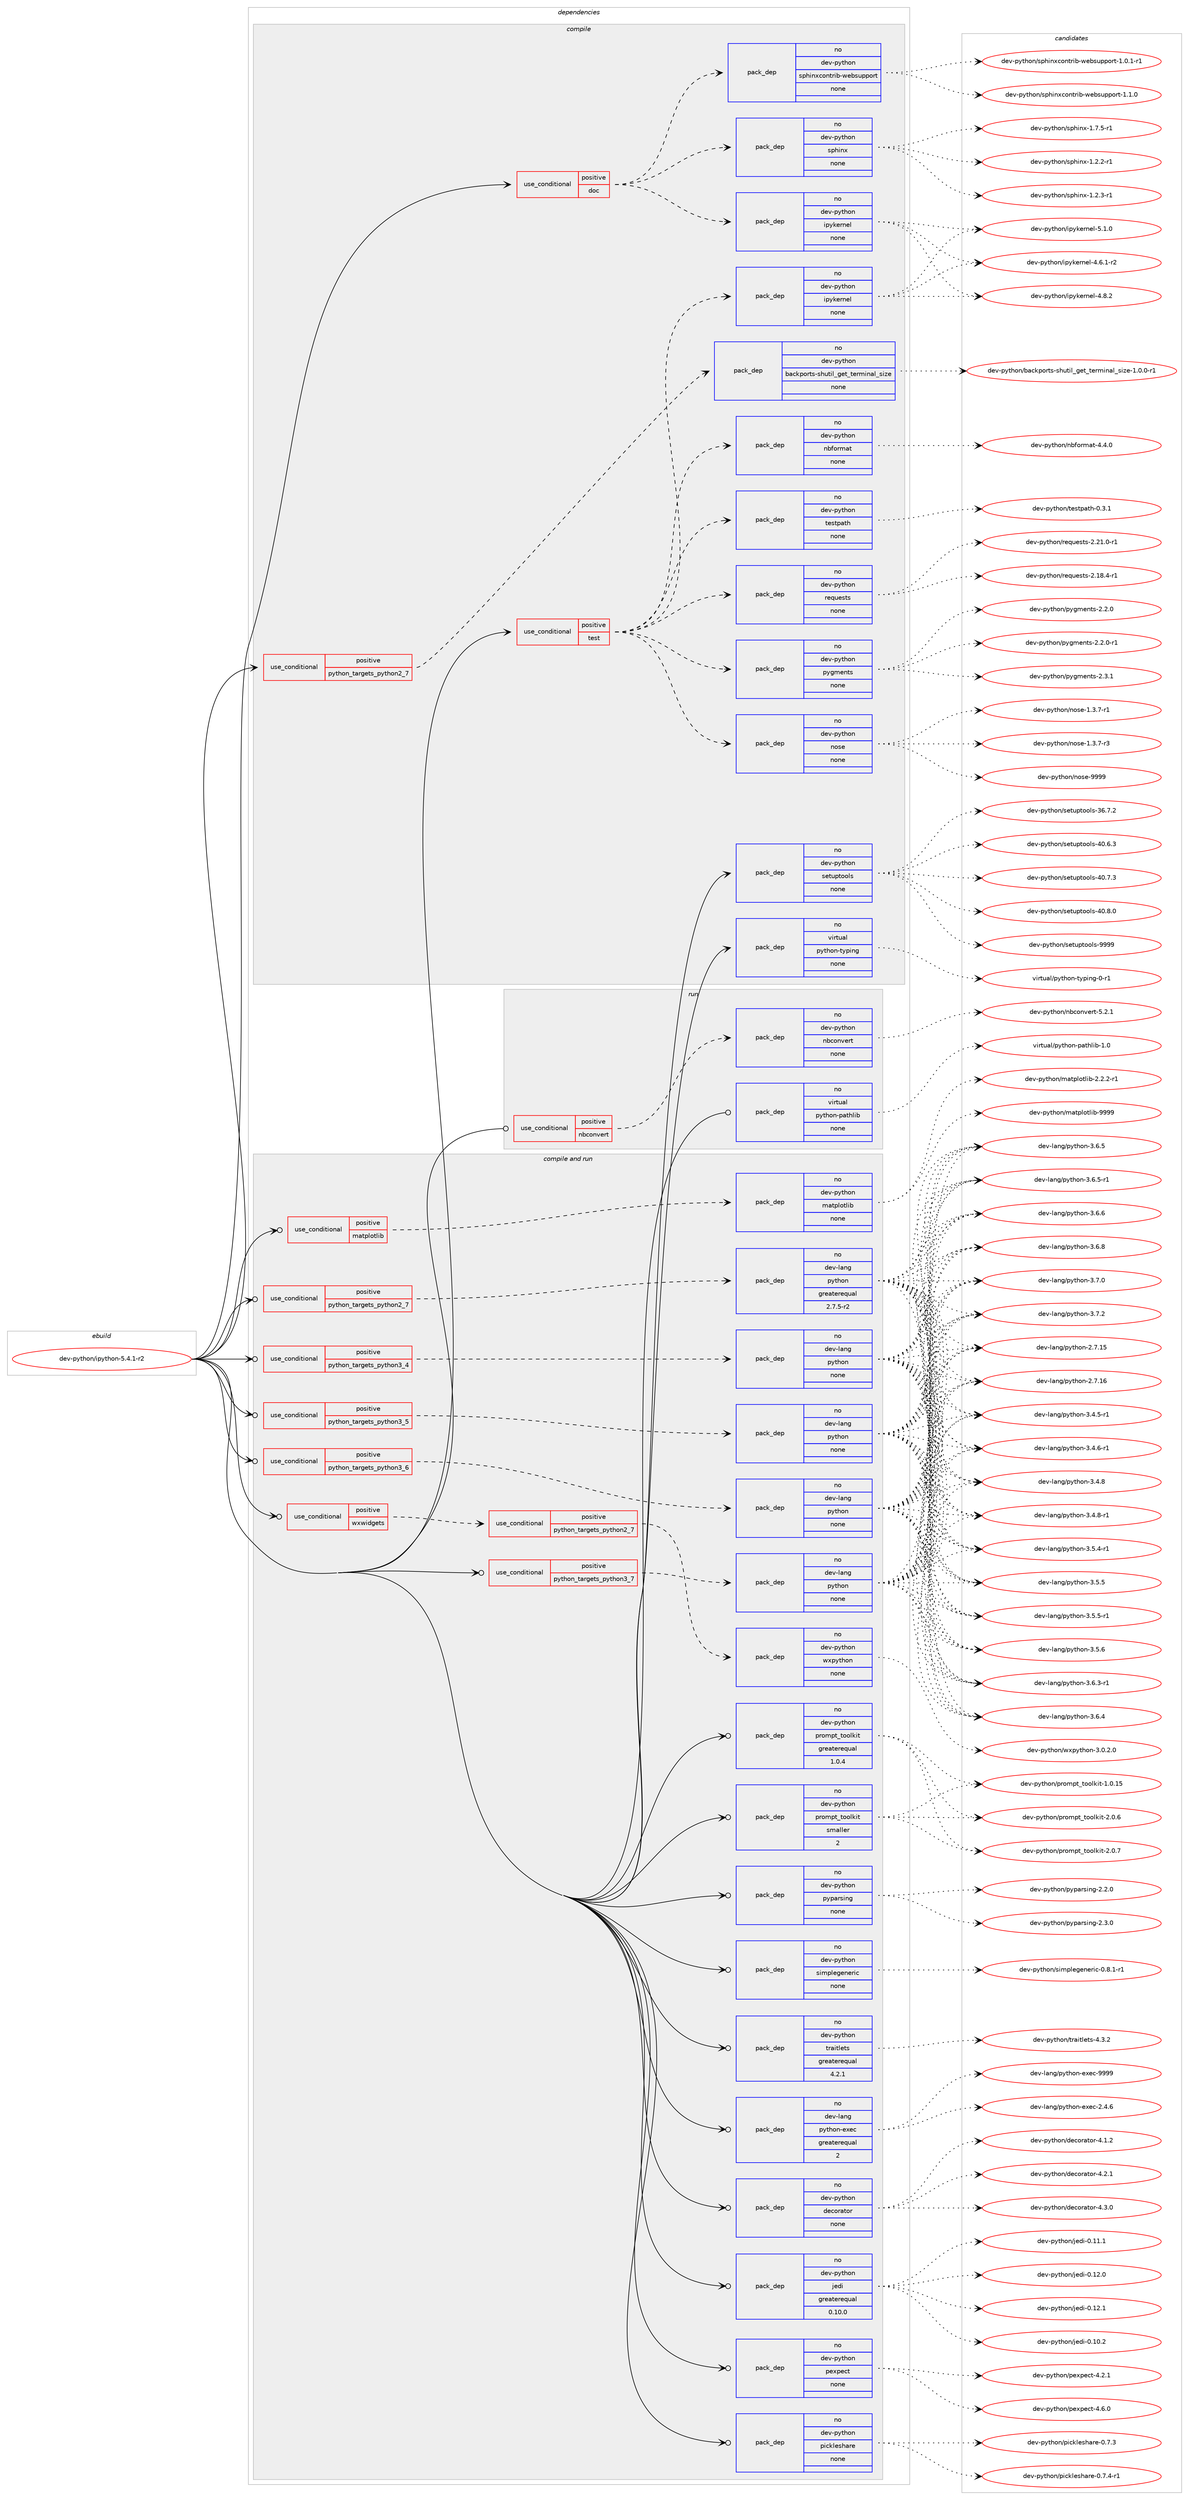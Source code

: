 digraph prolog {

# *************
# Graph options
# *************

newrank=true;
concentrate=true;
compound=true;
graph [rankdir=LR,fontname=Helvetica,fontsize=10,ranksep=1.5];#, ranksep=2.5, nodesep=0.2];
edge  [arrowhead=vee];
node  [fontname=Helvetica,fontsize=10];

# **********
# The ebuild
# **********

subgraph cluster_leftcol {
color=gray;
rank=same;
label=<<i>ebuild</i>>;
id [label="dev-python/ipython-5.4.1-r2", color=red, width=4, href="../dev-python/ipython-5.4.1-r2.svg"];
}

# ****************
# The dependencies
# ****************

subgraph cluster_midcol {
color=gray;
label=<<i>dependencies</i>>;
subgraph cluster_compile {
fillcolor="#eeeeee";
style=filled;
label=<<i>compile</i>>;
subgraph cond375928 {
dependency1414217 [label=<<TABLE BORDER="0" CELLBORDER="1" CELLSPACING="0" CELLPADDING="4"><TR><TD ROWSPAN="3" CELLPADDING="10">use_conditional</TD></TR><TR><TD>positive</TD></TR><TR><TD>doc</TD></TR></TABLE>>, shape=none, color=red];
subgraph pack1015020 {
dependency1414218 [label=<<TABLE BORDER="0" CELLBORDER="1" CELLSPACING="0" CELLPADDING="4" WIDTH="220"><TR><TD ROWSPAN="6" CELLPADDING="30">pack_dep</TD></TR><TR><TD WIDTH="110">no</TD></TR><TR><TD>dev-python</TD></TR><TR><TD>ipykernel</TD></TR><TR><TD>none</TD></TR><TR><TD></TD></TR></TABLE>>, shape=none, color=blue];
}
dependency1414217:e -> dependency1414218:w [weight=20,style="dashed",arrowhead="vee"];
subgraph pack1015021 {
dependency1414219 [label=<<TABLE BORDER="0" CELLBORDER="1" CELLSPACING="0" CELLPADDING="4" WIDTH="220"><TR><TD ROWSPAN="6" CELLPADDING="30">pack_dep</TD></TR><TR><TD WIDTH="110">no</TD></TR><TR><TD>dev-python</TD></TR><TR><TD>sphinx</TD></TR><TR><TD>none</TD></TR><TR><TD></TD></TR></TABLE>>, shape=none, color=blue];
}
dependency1414217:e -> dependency1414219:w [weight=20,style="dashed",arrowhead="vee"];
subgraph pack1015022 {
dependency1414220 [label=<<TABLE BORDER="0" CELLBORDER="1" CELLSPACING="0" CELLPADDING="4" WIDTH="220"><TR><TD ROWSPAN="6" CELLPADDING="30">pack_dep</TD></TR><TR><TD WIDTH="110">no</TD></TR><TR><TD>dev-python</TD></TR><TR><TD>sphinxcontrib-websupport</TD></TR><TR><TD>none</TD></TR><TR><TD></TD></TR></TABLE>>, shape=none, color=blue];
}
dependency1414217:e -> dependency1414220:w [weight=20,style="dashed",arrowhead="vee"];
}
id:e -> dependency1414217:w [weight=20,style="solid",arrowhead="vee"];
subgraph cond375929 {
dependency1414221 [label=<<TABLE BORDER="0" CELLBORDER="1" CELLSPACING="0" CELLPADDING="4"><TR><TD ROWSPAN="3" CELLPADDING="10">use_conditional</TD></TR><TR><TD>positive</TD></TR><TR><TD>python_targets_python2_7</TD></TR></TABLE>>, shape=none, color=red];
subgraph pack1015023 {
dependency1414222 [label=<<TABLE BORDER="0" CELLBORDER="1" CELLSPACING="0" CELLPADDING="4" WIDTH="220"><TR><TD ROWSPAN="6" CELLPADDING="30">pack_dep</TD></TR><TR><TD WIDTH="110">no</TD></TR><TR><TD>dev-python</TD></TR><TR><TD>backports-shutil_get_terminal_size</TD></TR><TR><TD>none</TD></TR><TR><TD></TD></TR></TABLE>>, shape=none, color=blue];
}
dependency1414221:e -> dependency1414222:w [weight=20,style="dashed",arrowhead="vee"];
}
id:e -> dependency1414221:w [weight=20,style="solid",arrowhead="vee"];
subgraph cond375930 {
dependency1414223 [label=<<TABLE BORDER="0" CELLBORDER="1" CELLSPACING="0" CELLPADDING="4"><TR><TD ROWSPAN="3" CELLPADDING="10">use_conditional</TD></TR><TR><TD>positive</TD></TR><TR><TD>test</TD></TR></TABLE>>, shape=none, color=red];
subgraph pack1015024 {
dependency1414224 [label=<<TABLE BORDER="0" CELLBORDER="1" CELLSPACING="0" CELLPADDING="4" WIDTH="220"><TR><TD ROWSPAN="6" CELLPADDING="30">pack_dep</TD></TR><TR><TD WIDTH="110">no</TD></TR><TR><TD>dev-python</TD></TR><TR><TD>ipykernel</TD></TR><TR><TD>none</TD></TR><TR><TD></TD></TR></TABLE>>, shape=none, color=blue];
}
dependency1414223:e -> dependency1414224:w [weight=20,style="dashed",arrowhead="vee"];
subgraph pack1015025 {
dependency1414225 [label=<<TABLE BORDER="0" CELLBORDER="1" CELLSPACING="0" CELLPADDING="4" WIDTH="220"><TR><TD ROWSPAN="6" CELLPADDING="30">pack_dep</TD></TR><TR><TD WIDTH="110">no</TD></TR><TR><TD>dev-python</TD></TR><TR><TD>nbformat</TD></TR><TR><TD>none</TD></TR><TR><TD></TD></TR></TABLE>>, shape=none, color=blue];
}
dependency1414223:e -> dependency1414225:w [weight=20,style="dashed",arrowhead="vee"];
subgraph pack1015026 {
dependency1414226 [label=<<TABLE BORDER="0" CELLBORDER="1" CELLSPACING="0" CELLPADDING="4" WIDTH="220"><TR><TD ROWSPAN="6" CELLPADDING="30">pack_dep</TD></TR><TR><TD WIDTH="110">no</TD></TR><TR><TD>dev-python</TD></TR><TR><TD>nose</TD></TR><TR><TD>none</TD></TR><TR><TD></TD></TR></TABLE>>, shape=none, color=blue];
}
dependency1414223:e -> dependency1414226:w [weight=20,style="dashed",arrowhead="vee"];
subgraph pack1015027 {
dependency1414227 [label=<<TABLE BORDER="0" CELLBORDER="1" CELLSPACING="0" CELLPADDING="4" WIDTH="220"><TR><TD ROWSPAN="6" CELLPADDING="30">pack_dep</TD></TR><TR><TD WIDTH="110">no</TD></TR><TR><TD>dev-python</TD></TR><TR><TD>pygments</TD></TR><TR><TD>none</TD></TR><TR><TD></TD></TR></TABLE>>, shape=none, color=blue];
}
dependency1414223:e -> dependency1414227:w [weight=20,style="dashed",arrowhead="vee"];
subgraph pack1015028 {
dependency1414228 [label=<<TABLE BORDER="0" CELLBORDER="1" CELLSPACING="0" CELLPADDING="4" WIDTH="220"><TR><TD ROWSPAN="6" CELLPADDING="30">pack_dep</TD></TR><TR><TD WIDTH="110">no</TD></TR><TR><TD>dev-python</TD></TR><TR><TD>requests</TD></TR><TR><TD>none</TD></TR><TR><TD></TD></TR></TABLE>>, shape=none, color=blue];
}
dependency1414223:e -> dependency1414228:w [weight=20,style="dashed",arrowhead="vee"];
subgraph pack1015029 {
dependency1414229 [label=<<TABLE BORDER="0" CELLBORDER="1" CELLSPACING="0" CELLPADDING="4" WIDTH="220"><TR><TD ROWSPAN="6" CELLPADDING="30">pack_dep</TD></TR><TR><TD WIDTH="110">no</TD></TR><TR><TD>dev-python</TD></TR><TR><TD>testpath</TD></TR><TR><TD>none</TD></TR><TR><TD></TD></TR></TABLE>>, shape=none, color=blue];
}
dependency1414223:e -> dependency1414229:w [weight=20,style="dashed",arrowhead="vee"];
}
id:e -> dependency1414223:w [weight=20,style="solid",arrowhead="vee"];
subgraph pack1015030 {
dependency1414230 [label=<<TABLE BORDER="0" CELLBORDER="1" CELLSPACING="0" CELLPADDING="4" WIDTH="220"><TR><TD ROWSPAN="6" CELLPADDING="30">pack_dep</TD></TR><TR><TD WIDTH="110">no</TD></TR><TR><TD>dev-python</TD></TR><TR><TD>setuptools</TD></TR><TR><TD>none</TD></TR><TR><TD></TD></TR></TABLE>>, shape=none, color=blue];
}
id:e -> dependency1414230:w [weight=20,style="solid",arrowhead="vee"];
subgraph pack1015031 {
dependency1414231 [label=<<TABLE BORDER="0" CELLBORDER="1" CELLSPACING="0" CELLPADDING="4" WIDTH="220"><TR><TD ROWSPAN="6" CELLPADDING="30">pack_dep</TD></TR><TR><TD WIDTH="110">no</TD></TR><TR><TD>virtual</TD></TR><TR><TD>python-typing</TD></TR><TR><TD>none</TD></TR><TR><TD></TD></TR></TABLE>>, shape=none, color=blue];
}
id:e -> dependency1414231:w [weight=20,style="solid",arrowhead="vee"];
}
subgraph cluster_compileandrun {
fillcolor="#eeeeee";
style=filled;
label=<<i>compile and run</i>>;
subgraph cond375931 {
dependency1414232 [label=<<TABLE BORDER="0" CELLBORDER="1" CELLSPACING="0" CELLPADDING="4"><TR><TD ROWSPAN="3" CELLPADDING="10">use_conditional</TD></TR><TR><TD>positive</TD></TR><TR><TD>matplotlib</TD></TR></TABLE>>, shape=none, color=red];
subgraph pack1015032 {
dependency1414233 [label=<<TABLE BORDER="0" CELLBORDER="1" CELLSPACING="0" CELLPADDING="4" WIDTH="220"><TR><TD ROWSPAN="6" CELLPADDING="30">pack_dep</TD></TR><TR><TD WIDTH="110">no</TD></TR><TR><TD>dev-python</TD></TR><TR><TD>matplotlib</TD></TR><TR><TD>none</TD></TR><TR><TD></TD></TR></TABLE>>, shape=none, color=blue];
}
dependency1414232:e -> dependency1414233:w [weight=20,style="dashed",arrowhead="vee"];
}
id:e -> dependency1414232:w [weight=20,style="solid",arrowhead="odotvee"];
subgraph cond375932 {
dependency1414234 [label=<<TABLE BORDER="0" CELLBORDER="1" CELLSPACING="0" CELLPADDING="4"><TR><TD ROWSPAN="3" CELLPADDING="10">use_conditional</TD></TR><TR><TD>positive</TD></TR><TR><TD>python_targets_python2_7</TD></TR></TABLE>>, shape=none, color=red];
subgraph pack1015033 {
dependency1414235 [label=<<TABLE BORDER="0" CELLBORDER="1" CELLSPACING="0" CELLPADDING="4" WIDTH="220"><TR><TD ROWSPAN="6" CELLPADDING="30">pack_dep</TD></TR><TR><TD WIDTH="110">no</TD></TR><TR><TD>dev-lang</TD></TR><TR><TD>python</TD></TR><TR><TD>greaterequal</TD></TR><TR><TD>2.7.5-r2</TD></TR></TABLE>>, shape=none, color=blue];
}
dependency1414234:e -> dependency1414235:w [weight=20,style="dashed",arrowhead="vee"];
}
id:e -> dependency1414234:w [weight=20,style="solid",arrowhead="odotvee"];
subgraph cond375933 {
dependency1414236 [label=<<TABLE BORDER="0" CELLBORDER="1" CELLSPACING="0" CELLPADDING="4"><TR><TD ROWSPAN="3" CELLPADDING="10">use_conditional</TD></TR><TR><TD>positive</TD></TR><TR><TD>python_targets_python3_4</TD></TR></TABLE>>, shape=none, color=red];
subgraph pack1015034 {
dependency1414237 [label=<<TABLE BORDER="0" CELLBORDER="1" CELLSPACING="0" CELLPADDING="4" WIDTH="220"><TR><TD ROWSPAN="6" CELLPADDING="30">pack_dep</TD></TR><TR><TD WIDTH="110">no</TD></TR><TR><TD>dev-lang</TD></TR><TR><TD>python</TD></TR><TR><TD>none</TD></TR><TR><TD></TD></TR></TABLE>>, shape=none, color=blue];
}
dependency1414236:e -> dependency1414237:w [weight=20,style="dashed",arrowhead="vee"];
}
id:e -> dependency1414236:w [weight=20,style="solid",arrowhead="odotvee"];
subgraph cond375934 {
dependency1414238 [label=<<TABLE BORDER="0" CELLBORDER="1" CELLSPACING="0" CELLPADDING="4"><TR><TD ROWSPAN="3" CELLPADDING="10">use_conditional</TD></TR><TR><TD>positive</TD></TR><TR><TD>python_targets_python3_5</TD></TR></TABLE>>, shape=none, color=red];
subgraph pack1015035 {
dependency1414239 [label=<<TABLE BORDER="0" CELLBORDER="1" CELLSPACING="0" CELLPADDING="4" WIDTH="220"><TR><TD ROWSPAN="6" CELLPADDING="30">pack_dep</TD></TR><TR><TD WIDTH="110">no</TD></TR><TR><TD>dev-lang</TD></TR><TR><TD>python</TD></TR><TR><TD>none</TD></TR><TR><TD></TD></TR></TABLE>>, shape=none, color=blue];
}
dependency1414238:e -> dependency1414239:w [weight=20,style="dashed",arrowhead="vee"];
}
id:e -> dependency1414238:w [weight=20,style="solid",arrowhead="odotvee"];
subgraph cond375935 {
dependency1414240 [label=<<TABLE BORDER="0" CELLBORDER="1" CELLSPACING="0" CELLPADDING="4"><TR><TD ROWSPAN="3" CELLPADDING="10">use_conditional</TD></TR><TR><TD>positive</TD></TR><TR><TD>python_targets_python3_6</TD></TR></TABLE>>, shape=none, color=red];
subgraph pack1015036 {
dependency1414241 [label=<<TABLE BORDER="0" CELLBORDER="1" CELLSPACING="0" CELLPADDING="4" WIDTH="220"><TR><TD ROWSPAN="6" CELLPADDING="30">pack_dep</TD></TR><TR><TD WIDTH="110">no</TD></TR><TR><TD>dev-lang</TD></TR><TR><TD>python</TD></TR><TR><TD>none</TD></TR><TR><TD></TD></TR></TABLE>>, shape=none, color=blue];
}
dependency1414240:e -> dependency1414241:w [weight=20,style="dashed",arrowhead="vee"];
}
id:e -> dependency1414240:w [weight=20,style="solid",arrowhead="odotvee"];
subgraph cond375936 {
dependency1414242 [label=<<TABLE BORDER="0" CELLBORDER="1" CELLSPACING="0" CELLPADDING="4"><TR><TD ROWSPAN="3" CELLPADDING="10">use_conditional</TD></TR><TR><TD>positive</TD></TR><TR><TD>python_targets_python3_7</TD></TR></TABLE>>, shape=none, color=red];
subgraph pack1015037 {
dependency1414243 [label=<<TABLE BORDER="0" CELLBORDER="1" CELLSPACING="0" CELLPADDING="4" WIDTH="220"><TR><TD ROWSPAN="6" CELLPADDING="30">pack_dep</TD></TR><TR><TD WIDTH="110">no</TD></TR><TR><TD>dev-lang</TD></TR><TR><TD>python</TD></TR><TR><TD>none</TD></TR><TR><TD></TD></TR></TABLE>>, shape=none, color=blue];
}
dependency1414242:e -> dependency1414243:w [weight=20,style="dashed",arrowhead="vee"];
}
id:e -> dependency1414242:w [weight=20,style="solid",arrowhead="odotvee"];
subgraph cond375937 {
dependency1414244 [label=<<TABLE BORDER="0" CELLBORDER="1" CELLSPACING="0" CELLPADDING="4"><TR><TD ROWSPAN="3" CELLPADDING="10">use_conditional</TD></TR><TR><TD>positive</TD></TR><TR><TD>wxwidgets</TD></TR></TABLE>>, shape=none, color=red];
subgraph cond375938 {
dependency1414245 [label=<<TABLE BORDER="0" CELLBORDER="1" CELLSPACING="0" CELLPADDING="4"><TR><TD ROWSPAN="3" CELLPADDING="10">use_conditional</TD></TR><TR><TD>positive</TD></TR><TR><TD>python_targets_python2_7</TD></TR></TABLE>>, shape=none, color=red];
subgraph pack1015038 {
dependency1414246 [label=<<TABLE BORDER="0" CELLBORDER="1" CELLSPACING="0" CELLPADDING="4" WIDTH="220"><TR><TD ROWSPAN="6" CELLPADDING="30">pack_dep</TD></TR><TR><TD WIDTH="110">no</TD></TR><TR><TD>dev-python</TD></TR><TR><TD>wxpython</TD></TR><TR><TD>none</TD></TR><TR><TD></TD></TR></TABLE>>, shape=none, color=blue];
}
dependency1414245:e -> dependency1414246:w [weight=20,style="dashed",arrowhead="vee"];
}
dependency1414244:e -> dependency1414245:w [weight=20,style="dashed",arrowhead="vee"];
}
id:e -> dependency1414244:w [weight=20,style="solid",arrowhead="odotvee"];
subgraph pack1015039 {
dependency1414247 [label=<<TABLE BORDER="0" CELLBORDER="1" CELLSPACING="0" CELLPADDING="4" WIDTH="220"><TR><TD ROWSPAN="6" CELLPADDING="30">pack_dep</TD></TR><TR><TD WIDTH="110">no</TD></TR><TR><TD>dev-lang</TD></TR><TR><TD>python-exec</TD></TR><TR><TD>greaterequal</TD></TR><TR><TD>2</TD></TR></TABLE>>, shape=none, color=blue];
}
id:e -> dependency1414247:w [weight=20,style="solid",arrowhead="odotvee"];
subgraph pack1015040 {
dependency1414248 [label=<<TABLE BORDER="0" CELLBORDER="1" CELLSPACING="0" CELLPADDING="4" WIDTH="220"><TR><TD ROWSPAN="6" CELLPADDING="30">pack_dep</TD></TR><TR><TD WIDTH="110">no</TD></TR><TR><TD>dev-python</TD></TR><TR><TD>decorator</TD></TR><TR><TD>none</TD></TR><TR><TD></TD></TR></TABLE>>, shape=none, color=blue];
}
id:e -> dependency1414248:w [weight=20,style="solid",arrowhead="odotvee"];
subgraph pack1015041 {
dependency1414249 [label=<<TABLE BORDER="0" CELLBORDER="1" CELLSPACING="0" CELLPADDING="4" WIDTH="220"><TR><TD ROWSPAN="6" CELLPADDING="30">pack_dep</TD></TR><TR><TD WIDTH="110">no</TD></TR><TR><TD>dev-python</TD></TR><TR><TD>jedi</TD></TR><TR><TD>greaterequal</TD></TR><TR><TD>0.10.0</TD></TR></TABLE>>, shape=none, color=blue];
}
id:e -> dependency1414249:w [weight=20,style="solid",arrowhead="odotvee"];
subgraph pack1015042 {
dependency1414250 [label=<<TABLE BORDER="0" CELLBORDER="1" CELLSPACING="0" CELLPADDING="4" WIDTH="220"><TR><TD ROWSPAN="6" CELLPADDING="30">pack_dep</TD></TR><TR><TD WIDTH="110">no</TD></TR><TR><TD>dev-python</TD></TR><TR><TD>pexpect</TD></TR><TR><TD>none</TD></TR><TR><TD></TD></TR></TABLE>>, shape=none, color=blue];
}
id:e -> dependency1414250:w [weight=20,style="solid",arrowhead="odotvee"];
subgraph pack1015043 {
dependency1414251 [label=<<TABLE BORDER="0" CELLBORDER="1" CELLSPACING="0" CELLPADDING="4" WIDTH="220"><TR><TD ROWSPAN="6" CELLPADDING="30">pack_dep</TD></TR><TR><TD WIDTH="110">no</TD></TR><TR><TD>dev-python</TD></TR><TR><TD>pickleshare</TD></TR><TR><TD>none</TD></TR><TR><TD></TD></TR></TABLE>>, shape=none, color=blue];
}
id:e -> dependency1414251:w [weight=20,style="solid",arrowhead="odotvee"];
subgraph pack1015044 {
dependency1414252 [label=<<TABLE BORDER="0" CELLBORDER="1" CELLSPACING="0" CELLPADDING="4" WIDTH="220"><TR><TD ROWSPAN="6" CELLPADDING="30">pack_dep</TD></TR><TR><TD WIDTH="110">no</TD></TR><TR><TD>dev-python</TD></TR><TR><TD>prompt_toolkit</TD></TR><TR><TD>greaterequal</TD></TR><TR><TD>1.0.4</TD></TR></TABLE>>, shape=none, color=blue];
}
id:e -> dependency1414252:w [weight=20,style="solid",arrowhead="odotvee"];
subgraph pack1015045 {
dependency1414253 [label=<<TABLE BORDER="0" CELLBORDER="1" CELLSPACING="0" CELLPADDING="4" WIDTH="220"><TR><TD ROWSPAN="6" CELLPADDING="30">pack_dep</TD></TR><TR><TD WIDTH="110">no</TD></TR><TR><TD>dev-python</TD></TR><TR><TD>prompt_toolkit</TD></TR><TR><TD>smaller</TD></TR><TR><TD>2</TD></TR></TABLE>>, shape=none, color=blue];
}
id:e -> dependency1414253:w [weight=20,style="solid",arrowhead="odotvee"];
subgraph pack1015046 {
dependency1414254 [label=<<TABLE BORDER="0" CELLBORDER="1" CELLSPACING="0" CELLPADDING="4" WIDTH="220"><TR><TD ROWSPAN="6" CELLPADDING="30">pack_dep</TD></TR><TR><TD WIDTH="110">no</TD></TR><TR><TD>dev-python</TD></TR><TR><TD>pyparsing</TD></TR><TR><TD>none</TD></TR><TR><TD></TD></TR></TABLE>>, shape=none, color=blue];
}
id:e -> dependency1414254:w [weight=20,style="solid",arrowhead="odotvee"];
subgraph pack1015047 {
dependency1414255 [label=<<TABLE BORDER="0" CELLBORDER="1" CELLSPACING="0" CELLPADDING="4" WIDTH="220"><TR><TD ROWSPAN="6" CELLPADDING="30">pack_dep</TD></TR><TR><TD WIDTH="110">no</TD></TR><TR><TD>dev-python</TD></TR><TR><TD>simplegeneric</TD></TR><TR><TD>none</TD></TR><TR><TD></TD></TR></TABLE>>, shape=none, color=blue];
}
id:e -> dependency1414255:w [weight=20,style="solid",arrowhead="odotvee"];
subgraph pack1015048 {
dependency1414256 [label=<<TABLE BORDER="0" CELLBORDER="1" CELLSPACING="0" CELLPADDING="4" WIDTH="220"><TR><TD ROWSPAN="6" CELLPADDING="30">pack_dep</TD></TR><TR><TD WIDTH="110">no</TD></TR><TR><TD>dev-python</TD></TR><TR><TD>traitlets</TD></TR><TR><TD>greaterequal</TD></TR><TR><TD>4.2.1</TD></TR></TABLE>>, shape=none, color=blue];
}
id:e -> dependency1414256:w [weight=20,style="solid",arrowhead="odotvee"];
}
subgraph cluster_run {
fillcolor="#eeeeee";
style=filled;
label=<<i>run</i>>;
subgraph cond375939 {
dependency1414257 [label=<<TABLE BORDER="0" CELLBORDER="1" CELLSPACING="0" CELLPADDING="4"><TR><TD ROWSPAN="3" CELLPADDING="10">use_conditional</TD></TR><TR><TD>positive</TD></TR><TR><TD>nbconvert</TD></TR></TABLE>>, shape=none, color=red];
subgraph pack1015049 {
dependency1414258 [label=<<TABLE BORDER="0" CELLBORDER="1" CELLSPACING="0" CELLPADDING="4" WIDTH="220"><TR><TD ROWSPAN="6" CELLPADDING="30">pack_dep</TD></TR><TR><TD WIDTH="110">no</TD></TR><TR><TD>dev-python</TD></TR><TR><TD>nbconvert</TD></TR><TR><TD>none</TD></TR><TR><TD></TD></TR></TABLE>>, shape=none, color=blue];
}
dependency1414257:e -> dependency1414258:w [weight=20,style="dashed",arrowhead="vee"];
}
id:e -> dependency1414257:w [weight=20,style="solid",arrowhead="odot"];
subgraph pack1015050 {
dependency1414259 [label=<<TABLE BORDER="0" CELLBORDER="1" CELLSPACING="0" CELLPADDING="4" WIDTH="220"><TR><TD ROWSPAN="6" CELLPADDING="30">pack_dep</TD></TR><TR><TD WIDTH="110">no</TD></TR><TR><TD>virtual</TD></TR><TR><TD>python-pathlib</TD></TR><TR><TD>none</TD></TR><TR><TD></TD></TR></TABLE>>, shape=none, color=blue];
}
id:e -> dependency1414259:w [weight=20,style="solid",arrowhead="odot"];
}
}

# **************
# The candidates
# **************

subgraph cluster_choices {
rank=same;
color=gray;
label=<<i>candidates</i>>;

subgraph choice1015020 {
color=black;
nodesep=1;
choice10010111845112121116104111110471051121211071011141101011084552465446494511450 [label="dev-python/ipykernel-4.6.1-r2", color=red, width=4,href="../dev-python/ipykernel-4.6.1-r2.svg"];
choice1001011184511212111610411111047105112121107101114110101108455246564650 [label="dev-python/ipykernel-4.8.2", color=red, width=4,href="../dev-python/ipykernel-4.8.2.svg"];
choice1001011184511212111610411111047105112121107101114110101108455346494648 [label="dev-python/ipykernel-5.1.0", color=red, width=4,href="../dev-python/ipykernel-5.1.0.svg"];
dependency1414218:e -> choice10010111845112121116104111110471051121211071011141101011084552465446494511450:w [style=dotted,weight="100"];
dependency1414218:e -> choice1001011184511212111610411111047105112121107101114110101108455246564650:w [style=dotted,weight="100"];
dependency1414218:e -> choice1001011184511212111610411111047105112121107101114110101108455346494648:w [style=dotted,weight="100"];
}
subgraph choice1015021 {
color=black;
nodesep=1;
choice10010111845112121116104111110471151121041051101204549465046504511449 [label="dev-python/sphinx-1.2.2-r1", color=red, width=4,href="../dev-python/sphinx-1.2.2-r1.svg"];
choice10010111845112121116104111110471151121041051101204549465046514511449 [label="dev-python/sphinx-1.2.3-r1", color=red, width=4,href="../dev-python/sphinx-1.2.3-r1.svg"];
choice10010111845112121116104111110471151121041051101204549465546534511449 [label="dev-python/sphinx-1.7.5-r1", color=red, width=4,href="../dev-python/sphinx-1.7.5-r1.svg"];
dependency1414219:e -> choice10010111845112121116104111110471151121041051101204549465046504511449:w [style=dotted,weight="100"];
dependency1414219:e -> choice10010111845112121116104111110471151121041051101204549465046514511449:w [style=dotted,weight="100"];
dependency1414219:e -> choice10010111845112121116104111110471151121041051101204549465546534511449:w [style=dotted,weight="100"];
}
subgraph choice1015022 {
color=black;
nodesep=1;
choice1001011184511212111610411111047115112104105110120991111101161141059845119101981151171121121111141164549464846494511449 [label="dev-python/sphinxcontrib-websupport-1.0.1-r1", color=red, width=4,href="../dev-python/sphinxcontrib-websupport-1.0.1-r1.svg"];
choice100101118451121211161041111104711511210410511012099111110116114105984511910198115117112112111114116454946494648 [label="dev-python/sphinxcontrib-websupport-1.1.0", color=red, width=4,href="../dev-python/sphinxcontrib-websupport-1.1.0.svg"];
dependency1414220:e -> choice1001011184511212111610411111047115112104105110120991111101161141059845119101981151171121121111141164549464846494511449:w [style=dotted,weight="100"];
dependency1414220:e -> choice100101118451121211161041111104711511210410511012099111110116114105984511910198115117112112111114116454946494648:w [style=dotted,weight="100"];
}
subgraph choice1015023 {
color=black;
nodesep=1;
choice100101118451121211161041111104798979910711211111411611545115104117116105108951031011169511610111410910511097108951151051221014549464846484511449 [label="dev-python/backports-shutil_get_terminal_size-1.0.0-r1", color=red, width=4,href="../dev-python/backports-shutil_get_terminal_size-1.0.0-r1.svg"];
dependency1414222:e -> choice100101118451121211161041111104798979910711211111411611545115104117116105108951031011169511610111410910511097108951151051221014549464846484511449:w [style=dotted,weight="100"];
}
subgraph choice1015024 {
color=black;
nodesep=1;
choice10010111845112121116104111110471051121211071011141101011084552465446494511450 [label="dev-python/ipykernel-4.6.1-r2", color=red, width=4,href="../dev-python/ipykernel-4.6.1-r2.svg"];
choice1001011184511212111610411111047105112121107101114110101108455246564650 [label="dev-python/ipykernel-4.8.2", color=red, width=4,href="../dev-python/ipykernel-4.8.2.svg"];
choice1001011184511212111610411111047105112121107101114110101108455346494648 [label="dev-python/ipykernel-5.1.0", color=red, width=4,href="../dev-python/ipykernel-5.1.0.svg"];
dependency1414224:e -> choice10010111845112121116104111110471051121211071011141101011084552465446494511450:w [style=dotted,weight="100"];
dependency1414224:e -> choice1001011184511212111610411111047105112121107101114110101108455246564650:w [style=dotted,weight="100"];
dependency1414224:e -> choice1001011184511212111610411111047105112121107101114110101108455346494648:w [style=dotted,weight="100"];
}
subgraph choice1015025 {
color=black;
nodesep=1;
choice10010111845112121116104111110471109810211111410997116455246524648 [label="dev-python/nbformat-4.4.0", color=red, width=4,href="../dev-python/nbformat-4.4.0.svg"];
dependency1414225:e -> choice10010111845112121116104111110471109810211111410997116455246524648:w [style=dotted,weight="100"];
}
subgraph choice1015026 {
color=black;
nodesep=1;
choice10010111845112121116104111110471101111151014549465146554511449 [label="dev-python/nose-1.3.7-r1", color=red, width=4,href="../dev-python/nose-1.3.7-r1.svg"];
choice10010111845112121116104111110471101111151014549465146554511451 [label="dev-python/nose-1.3.7-r3", color=red, width=4,href="../dev-python/nose-1.3.7-r3.svg"];
choice10010111845112121116104111110471101111151014557575757 [label="dev-python/nose-9999", color=red, width=4,href="../dev-python/nose-9999.svg"];
dependency1414226:e -> choice10010111845112121116104111110471101111151014549465146554511449:w [style=dotted,weight="100"];
dependency1414226:e -> choice10010111845112121116104111110471101111151014549465146554511451:w [style=dotted,weight="100"];
dependency1414226:e -> choice10010111845112121116104111110471101111151014557575757:w [style=dotted,weight="100"];
}
subgraph choice1015027 {
color=black;
nodesep=1;
choice1001011184511212111610411111047112121103109101110116115455046504648 [label="dev-python/pygments-2.2.0", color=red, width=4,href="../dev-python/pygments-2.2.0.svg"];
choice10010111845112121116104111110471121211031091011101161154550465046484511449 [label="dev-python/pygments-2.2.0-r1", color=red, width=4,href="../dev-python/pygments-2.2.0-r1.svg"];
choice1001011184511212111610411111047112121103109101110116115455046514649 [label="dev-python/pygments-2.3.1", color=red, width=4,href="../dev-python/pygments-2.3.1.svg"];
dependency1414227:e -> choice1001011184511212111610411111047112121103109101110116115455046504648:w [style=dotted,weight="100"];
dependency1414227:e -> choice10010111845112121116104111110471121211031091011101161154550465046484511449:w [style=dotted,weight="100"];
dependency1414227:e -> choice1001011184511212111610411111047112121103109101110116115455046514649:w [style=dotted,weight="100"];
}
subgraph choice1015028 {
color=black;
nodesep=1;
choice1001011184511212111610411111047114101113117101115116115455046495646524511449 [label="dev-python/requests-2.18.4-r1", color=red, width=4,href="../dev-python/requests-2.18.4-r1.svg"];
choice1001011184511212111610411111047114101113117101115116115455046504946484511449 [label="dev-python/requests-2.21.0-r1", color=red, width=4,href="../dev-python/requests-2.21.0-r1.svg"];
dependency1414228:e -> choice1001011184511212111610411111047114101113117101115116115455046495646524511449:w [style=dotted,weight="100"];
dependency1414228:e -> choice1001011184511212111610411111047114101113117101115116115455046504946484511449:w [style=dotted,weight="100"];
}
subgraph choice1015029 {
color=black;
nodesep=1;
choice100101118451121211161041111104711610111511611297116104454846514649 [label="dev-python/testpath-0.3.1", color=red, width=4,href="../dev-python/testpath-0.3.1.svg"];
dependency1414229:e -> choice100101118451121211161041111104711610111511611297116104454846514649:w [style=dotted,weight="100"];
}
subgraph choice1015030 {
color=black;
nodesep=1;
choice100101118451121211161041111104711510111611711211611111110811545515446554650 [label="dev-python/setuptools-36.7.2", color=red, width=4,href="../dev-python/setuptools-36.7.2.svg"];
choice100101118451121211161041111104711510111611711211611111110811545524846544651 [label="dev-python/setuptools-40.6.3", color=red, width=4,href="../dev-python/setuptools-40.6.3.svg"];
choice100101118451121211161041111104711510111611711211611111110811545524846554651 [label="dev-python/setuptools-40.7.3", color=red, width=4,href="../dev-python/setuptools-40.7.3.svg"];
choice100101118451121211161041111104711510111611711211611111110811545524846564648 [label="dev-python/setuptools-40.8.0", color=red, width=4,href="../dev-python/setuptools-40.8.0.svg"];
choice10010111845112121116104111110471151011161171121161111111081154557575757 [label="dev-python/setuptools-9999", color=red, width=4,href="../dev-python/setuptools-9999.svg"];
dependency1414230:e -> choice100101118451121211161041111104711510111611711211611111110811545515446554650:w [style=dotted,weight="100"];
dependency1414230:e -> choice100101118451121211161041111104711510111611711211611111110811545524846544651:w [style=dotted,weight="100"];
dependency1414230:e -> choice100101118451121211161041111104711510111611711211611111110811545524846554651:w [style=dotted,weight="100"];
dependency1414230:e -> choice100101118451121211161041111104711510111611711211611111110811545524846564648:w [style=dotted,weight="100"];
dependency1414230:e -> choice10010111845112121116104111110471151011161171121161111111081154557575757:w [style=dotted,weight="100"];
}
subgraph choice1015031 {
color=black;
nodesep=1;
choice11810511411611797108471121211161041111104511612111210511010345484511449 [label="virtual/python-typing-0-r1", color=red, width=4,href="../virtual/python-typing-0-r1.svg"];
dependency1414231:e -> choice11810511411611797108471121211161041111104511612111210511010345484511449:w [style=dotted,weight="100"];
}
subgraph choice1015032 {
color=black;
nodesep=1;
choice100101118451121211161041111104710997116112108111116108105984550465046504511449 [label="dev-python/matplotlib-2.2.2-r1", color=red, width=4,href="../dev-python/matplotlib-2.2.2-r1.svg"];
choice100101118451121211161041111104710997116112108111116108105984557575757 [label="dev-python/matplotlib-9999", color=red, width=4,href="../dev-python/matplotlib-9999.svg"];
dependency1414233:e -> choice100101118451121211161041111104710997116112108111116108105984550465046504511449:w [style=dotted,weight="100"];
dependency1414233:e -> choice100101118451121211161041111104710997116112108111116108105984557575757:w [style=dotted,weight="100"];
}
subgraph choice1015033 {
color=black;
nodesep=1;
choice10010111845108971101034711212111610411111045504655464953 [label="dev-lang/python-2.7.15", color=red, width=4,href="../dev-lang/python-2.7.15.svg"];
choice10010111845108971101034711212111610411111045504655464954 [label="dev-lang/python-2.7.16", color=red, width=4,href="../dev-lang/python-2.7.16.svg"];
choice1001011184510897110103471121211161041111104551465246534511449 [label="dev-lang/python-3.4.5-r1", color=red, width=4,href="../dev-lang/python-3.4.5-r1.svg"];
choice1001011184510897110103471121211161041111104551465246544511449 [label="dev-lang/python-3.4.6-r1", color=red, width=4,href="../dev-lang/python-3.4.6-r1.svg"];
choice100101118451089711010347112121116104111110455146524656 [label="dev-lang/python-3.4.8", color=red, width=4,href="../dev-lang/python-3.4.8.svg"];
choice1001011184510897110103471121211161041111104551465246564511449 [label="dev-lang/python-3.4.8-r1", color=red, width=4,href="../dev-lang/python-3.4.8-r1.svg"];
choice1001011184510897110103471121211161041111104551465346524511449 [label="dev-lang/python-3.5.4-r1", color=red, width=4,href="../dev-lang/python-3.5.4-r1.svg"];
choice100101118451089711010347112121116104111110455146534653 [label="dev-lang/python-3.5.5", color=red, width=4,href="../dev-lang/python-3.5.5.svg"];
choice1001011184510897110103471121211161041111104551465346534511449 [label="dev-lang/python-3.5.5-r1", color=red, width=4,href="../dev-lang/python-3.5.5-r1.svg"];
choice100101118451089711010347112121116104111110455146534654 [label="dev-lang/python-3.5.6", color=red, width=4,href="../dev-lang/python-3.5.6.svg"];
choice1001011184510897110103471121211161041111104551465446514511449 [label="dev-lang/python-3.6.3-r1", color=red, width=4,href="../dev-lang/python-3.6.3-r1.svg"];
choice100101118451089711010347112121116104111110455146544652 [label="dev-lang/python-3.6.4", color=red, width=4,href="../dev-lang/python-3.6.4.svg"];
choice100101118451089711010347112121116104111110455146544653 [label="dev-lang/python-3.6.5", color=red, width=4,href="../dev-lang/python-3.6.5.svg"];
choice1001011184510897110103471121211161041111104551465446534511449 [label="dev-lang/python-3.6.5-r1", color=red, width=4,href="../dev-lang/python-3.6.5-r1.svg"];
choice100101118451089711010347112121116104111110455146544654 [label="dev-lang/python-3.6.6", color=red, width=4,href="../dev-lang/python-3.6.6.svg"];
choice100101118451089711010347112121116104111110455146544656 [label="dev-lang/python-3.6.8", color=red, width=4,href="../dev-lang/python-3.6.8.svg"];
choice100101118451089711010347112121116104111110455146554648 [label="dev-lang/python-3.7.0", color=red, width=4,href="../dev-lang/python-3.7.0.svg"];
choice100101118451089711010347112121116104111110455146554650 [label="dev-lang/python-3.7.2", color=red, width=4,href="../dev-lang/python-3.7.2.svg"];
dependency1414235:e -> choice10010111845108971101034711212111610411111045504655464953:w [style=dotted,weight="100"];
dependency1414235:e -> choice10010111845108971101034711212111610411111045504655464954:w [style=dotted,weight="100"];
dependency1414235:e -> choice1001011184510897110103471121211161041111104551465246534511449:w [style=dotted,weight="100"];
dependency1414235:e -> choice1001011184510897110103471121211161041111104551465246544511449:w [style=dotted,weight="100"];
dependency1414235:e -> choice100101118451089711010347112121116104111110455146524656:w [style=dotted,weight="100"];
dependency1414235:e -> choice1001011184510897110103471121211161041111104551465246564511449:w [style=dotted,weight="100"];
dependency1414235:e -> choice1001011184510897110103471121211161041111104551465346524511449:w [style=dotted,weight="100"];
dependency1414235:e -> choice100101118451089711010347112121116104111110455146534653:w [style=dotted,weight="100"];
dependency1414235:e -> choice1001011184510897110103471121211161041111104551465346534511449:w [style=dotted,weight="100"];
dependency1414235:e -> choice100101118451089711010347112121116104111110455146534654:w [style=dotted,weight="100"];
dependency1414235:e -> choice1001011184510897110103471121211161041111104551465446514511449:w [style=dotted,weight="100"];
dependency1414235:e -> choice100101118451089711010347112121116104111110455146544652:w [style=dotted,weight="100"];
dependency1414235:e -> choice100101118451089711010347112121116104111110455146544653:w [style=dotted,weight="100"];
dependency1414235:e -> choice1001011184510897110103471121211161041111104551465446534511449:w [style=dotted,weight="100"];
dependency1414235:e -> choice100101118451089711010347112121116104111110455146544654:w [style=dotted,weight="100"];
dependency1414235:e -> choice100101118451089711010347112121116104111110455146544656:w [style=dotted,weight="100"];
dependency1414235:e -> choice100101118451089711010347112121116104111110455146554648:w [style=dotted,weight="100"];
dependency1414235:e -> choice100101118451089711010347112121116104111110455146554650:w [style=dotted,weight="100"];
}
subgraph choice1015034 {
color=black;
nodesep=1;
choice10010111845108971101034711212111610411111045504655464953 [label="dev-lang/python-2.7.15", color=red, width=4,href="../dev-lang/python-2.7.15.svg"];
choice10010111845108971101034711212111610411111045504655464954 [label="dev-lang/python-2.7.16", color=red, width=4,href="../dev-lang/python-2.7.16.svg"];
choice1001011184510897110103471121211161041111104551465246534511449 [label="dev-lang/python-3.4.5-r1", color=red, width=4,href="../dev-lang/python-3.4.5-r1.svg"];
choice1001011184510897110103471121211161041111104551465246544511449 [label="dev-lang/python-3.4.6-r1", color=red, width=4,href="../dev-lang/python-3.4.6-r1.svg"];
choice100101118451089711010347112121116104111110455146524656 [label="dev-lang/python-3.4.8", color=red, width=4,href="../dev-lang/python-3.4.8.svg"];
choice1001011184510897110103471121211161041111104551465246564511449 [label="dev-lang/python-3.4.8-r1", color=red, width=4,href="../dev-lang/python-3.4.8-r1.svg"];
choice1001011184510897110103471121211161041111104551465346524511449 [label="dev-lang/python-3.5.4-r1", color=red, width=4,href="../dev-lang/python-3.5.4-r1.svg"];
choice100101118451089711010347112121116104111110455146534653 [label="dev-lang/python-3.5.5", color=red, width=4,href="../dev-lang/python-3.5.5.svg"];
choice1001011184510897110103471121211161041111104551465346534511449 [label="dev-lang/python-3.5.5-r1", color=red, width=4,href="../dev-lang/python-3.5.5-r1.svg"];
choice100101118451089711010347112121116104111110455146534654 [label="dev-lang/python-3.5.6", color=red, width=4,href="../dev-lang/python-3.5.6.svg"];
choice1001011184510897110103471121211161041111104551465446514511449 [label="dev-lang/python-3.6.3-r1", color=red, width=4,href="../dev-lang/python-3.6.3-r1.svg"];
choice100101118451089711010347112121116104111110455146544652 [label="dev-lang/python-3.6.4", color=red, width=4,href="../dev-lang/python-3.6.4.svg"];
choice100101118451089711010347112121116104111110455146544653 [label="dev-lang/python-3.6.5", color=red, width=4,href="../dev-lang/python-3.6.5.svg"];
choice1001011184510897110103471121211161041111104551465446534511449 [label="dev-lang/python-3.6.5-r1", color=red, width=4,href="../dev-lang/python-3.6.5-r1.svg"];
choice100101118451089711010347112121116104111110455146544654 [label="dev-lang/python-3.6.6", color=red, width=4,href="../dev-lang/python-3.6.6.svg"];
choice100101118451089711010347112121116104111110455146544656 [label="dev-lang/python-3.6.8", color=red, width=4,href="../dev-lang/python-3.6.8.svg"];
choice100101118451089711010347112121116104111110455146554648 [label="dev-lang/python-3.7.0", color=red, width=4,href="../dev-lang/python-3.7.0.svg"];
choice100101118451089711010347112121116104111110455146554650 [label="dev-lang/python-3.7.2", color=red, width=4,href="../dev-lang/python-3.7.2.svg"];
dependency1414237:e -> choice10010111845108971101034711212111610411111045504655464953:w [style=dotted,weight="100"];
dependency1414237:e -> choice10010111845108971101034711212111610411111045504655464954:w [style=dotted,weight="100"];
dependency1414237:e -> choice1001011184510897110103471121211161041111104551465246534511449:w [style=dotted,weight="100"];
dependency1414237:e -> choice1001011184510897110103471121211161041111104551465246544511449:w [style=dotted,weight="100"];
dependency1414237:e -> choice100101118451089711010347112121116104111110455146524656:w [style=dotted,weight="100"];
dependency1414237:e -> choice1001011184510897110103471121211161041111104551465246564511449:w [style=dotted,weight="100"];
dependency1414237:e -> choice1001011184510897110103471121211161041111104551465346524511449:w [style=dotted,weight="100"];
dependency1414237:e -> choice100101118451089711010347112121116104111110455146534653:w [style=dotted,weight="100"];
dependency1414237:e -> choice1001011184510897110103471121211161041111104551465346534511449:w [style=dotted,weight="100"];
dependency1414237:e -> choice100101118451089711010347112121116104111110455146534654:w [style=dotted,weight="100"];
dependency1414237:e -> choice1001011184510897110103471121211161041111104551465446514511449:w [style=dotted,weight="100"];
dependency1414237:e -> choice100101118451089711010347112121116104111110455146544652:w [style=dotted,weight="100"];
dependency1414237:e -> choice100101118451089711010347112121116104111110455146544653:w [style=dotted,weight="100"];
dependency1414237:e -> choice1001011184510897110103471121211161041111104551465446534511449:w [style=dotted,weight="100"];
dependency1414237:e -> choice100101118451089711010347112121116104111110455146544654:w [style=dotted,weight="100"];
dependency1414237:e -> choice100101118451089711010347112121116104111110455146544656:w [style=dotted,weight="100"];
dependency1414237:e -> choice100101118451089711010347112121116104111110455146554648:w [style=dotted,weight="100"];
dependency1414237:e -> choice100101118451089711010347112121116104111110455146554650:w [style=dotted,weight="100"];
}
subgraph choice1015035 {
color=black;
nodesep=1;
choice10010111845108971101034711212111610411111045504655464953 [label="dev-lang/python-2.7.15", color=red, width=4,href="../dev-lang/python-2.7.15.svg"];
choice10010111845108971101034711212111610411111045504655464954 [label="dev-lang/python-2.7.16", color=red, width=4,href="../dev-lang/python-2.7.16.svg"];
choice1001011184510897110103471121211161041111104551465246534511449 [label="dev-lang/python-3.4.5-r1", color=red, width=4,href="../dev-lang/python-3.4.5-r1.svg"];
choice1001011184510897110103471121211161041111104551465246544511449 [label="dev-lang/python-3.4.6-r1", color=red, width=4,href="../dev-lang/python-3.4.6-r1.svg"];
choice100101118451089711010347112121116104111110455146524656 [label="dev-lang/python-3.4.8", color=red, width=4,href="../dev-lang/python-3.4.8.svg"];
choice1001011184510897110103471121211161041111104551465246564511449 [label="dev-lang/python-3.4.8-r1", color=red, width=4,href="../dev-lang/python-3.4.8-r1.svg"];
choice1001011184510897110103471121211161041111104551465346524511449 [label="dev-lang/python-3.5.4-r1", color=red, width=4,href="../dev-lang/python-3.5.4-r1.svg"];
choice100101118451089711010347112121116104111110455146534653 [label="dev-lang/python-3.5.5", color=red, width=4,href="../dev-lang/python-3.5.5.svg"];
choice1001011184510897110103471121211161041111104551465346534511449 [label="dev-lang/python-3.5.5-r1", color=red, width=4,href="../dev-lang/python-3.5.5-r1.svg"];
choice100101118451089711010347112121116104111110455146534654 [label="dev-lang/python-3.5.6", color=red, width=4,href="../dev-lang/python-3.5.6.svg"];
choice1001011184510897110103471121211161041111104551465446514511449 [label="dev-lang/python-3.6.3-r1", color=red, width=4,href="../dev-lang/python-3.6.3-r1.svg"];
choice100101118451089711010347112121116104111110455146544652 [label="dev-lang/python-3.6.4", color=red, width=4,href="../dev-lang/python-3.6.4.svg"];
choice100101118451089711010347112121116104111110455146544653 [label="dev-lang/python-3.6.5", color=red, width=4,href="../dev-lang/python-3.6.5.svg"];
choice1001011184510897110103471121211161041111104551465446534511449 [label="dev-lang/python-3.6.5-r1", color=red, width=4,href="../dev-lang/python-3.6.5-r1.svg"];
choice100101118451089711010347112121116104111110455146544654 [label="dev-lang/python-3.6.6", color=red, width=4,href="../dev-lang/python-3.6.6.svg"];
choice100101118451089711010347112121116104111110455146544656 [label="dev-lang/python-3.6.8", color=red, width=4,href="../dev-lang/python-3.6.8.svg"];
choice100101118451089711010347112121116104111110455146554648 [label="dev-lang/python-3.7.0", color=red, width=4,href="../dev-lang/python-3.7.0.svg"];
choice100101118451089711010347112121116104111110455146554650 [label="dev-lang/python-3.7.2", color=red, width=4,href="../dev-lang/python-3.7.2.svg"];
dependency1414239:e -> choice10010111845108971101034711212111610411111045504655464953:w [style=dotted,weight="100"];
dependency1414239:e -> choice10010111845108971101034711212111610411111045504655464954:w [style=dotted,weight="100"];
dependency1414239:e -> choice1001011184510897110103471121211161041111104551465246534511449:w [style=dotted,weight="100"];
dependency1414239:e -> choice1001011184510897110103471121211161041111104551465246544511449:w [style=dotted,weight="100"];
dependency1414239:e -> choice100101118451089711010347112121116104111110455146524656:w [style=dotted,weight="100"];
dependency1414239:e -> choice1001011184510897110103471121211161041111104551465246564511449:w [style=dotted,weight="100"];
dependency1414239:e -> choice1001011184510897110103471121211161041111104551465346524511449:w [style=dotted,weight="100"];
dependency1414239:e -> choice100101118451089711010347112121116104111110455146534653:w [style=dotted,weight="100"];
dependency1414239:e -> choice1001011184510897110103471121211161041111104551465346534511449:w [style=dotted,weight="100"];
dependency1414239:e -> choice100101118451089711010347112121116104111110455146534654:w [style=dotted,weight="100"];
dependency1414239:e -> choice1001011184510897110103471121211161041111104551465446514511449:w [style=dotted,weight="100"];
dependency1414239:e -> choice100101118451089711010347112121116104111110455146544652:w [style=dotted,weight="100"];
dependency1414239:e -> choice100101118451089711010347112121116104111110455146544653:w [style=dotted,weight="100"];
dependency1414239:e -> choice1001011184510897110103471121211161041111104551465446534511449:w [style=dotted,weight="100"];
dependency1414239:e -> choice100101118451089711010347112121116104111110455146544654:w [style=dotted,weight="100"];
dependency1414239:e -> choice100101118451089711010347112121116104111110455146544656:w [style=dotted,weight="100"];
dependency1414239:e -> choice100101118451089711010347112121116104111110455146554648:w [style=dotted,weight="100"];
dependency1414239:e -> choice100101118451089711010347112121116104111110455146554650:w [style=dotted,weight="100"];
}
subgraph choice1015036 {
color=black;
nodesep=1;
choice10010111845108971101034711212111610411111045504655464953 [label="dev-lang/python-2.7.15", color=red, width=4,href="../dev-lang/python-2.7.15.svg"];
choice10010111845108971101034711212111610411111045504655464954 [label="dev-lang/python-2.7.16", color=red, width=4,href="../dev-lang/python-2.7.16.svg"];
choice1001011184510897110103471121211161041111104551465246534511449 [label="dev-lang/python-3.4.5-r1", color=red, width=4,href="../dev-lang/python-3.4.5-r1.svg"];
choice1001011184510897110103471121211161041111104551465246544511449 [label="dev-lang/python-3.4.6-r1", color=red, width=4,href="../dev-lang/python-3.4.6-r1.svg"];
choice100101118451089711010347112121116104111110455146524656 [label="dev-lang/python-3.4.8", color=red, width=4,href="../dev-lang/python-3.4.8.svg"];
choice1001011184510897110103471121211161041111104551465246564511449 [label="dev-lang/python-3.4.8-r1", color=red, width=4,href="../dev-lang/python-3.4.8-r1.svg"];
choice1001011184510897110103471121211161041111104551465346524511449 [label="dev-lang/python-3.5.4-r1", color=red, width=4,href="../dev-lang/python-3.5.4-r1.svg"];
choice100101118451089711010347112121116104111110455146534653 [label="dev-lang/python-3.5.5", color=red, width=4,href="../dev-lang/python-3.5.5.svg"];
choice1001011184510897110103471121211161041111104551465346534511449 [label="dev-lang/python-3.5.5-r1", color=red, width=4,href="../dev-lang/python-3.5.5-r1.svg"];
choice100101118451089711010347112121116104111110455146534654 [label="dev-lang/python-3.5.6", color=red, width=4,href="../dev-lang/python-3.5.6.svg"];
choice1001011184510897110103471121211161041111104551465446514511449 [label="dev-lang/python-3.6.3-r1", color=red, width=4,href="../dev-lang/python-3.6.3-r1.svg"];
choice100101118451089711010347112121116104111110455146544652 [label="dev-lang/python-3.6.4", color=red, width=4,href="../dev-lang/python-3.6.4.svg"];
choice100101118451089711010347112121116104111110455146544653 [label="dev-lang/python-3.6.5", color=red, width=4,href="../dev-lang/python-3.6.5.svg"];
choice1001011184510897110103471121211161041111104551465446534511449 [label="dev-lang/python-3.6.5-r1", color=red, width=4,href="../dev-lang/python-3.6.5-r1.svg"];
choice100101118451089711010347112121116104111110455146544654 [label="dev-lang/python-3.6.6", color=red, width=4,href="../dev-lang/python-3.6.6.svg"];
choice100101118451089711010347112121116104111110455146544656 [label="dev-lang/python-3.6.8", color=red, width=4,href="../dev-lang/python-3.6.8.svg"];
choice100101118451089711010347112121116104111110455146554648 [label="dev-lang/python-3.7.0", color=red, width=4,href="../dev-lang/python-3.7.0.svg"];
choice100101118451089711010347112121116104111110455146554650 [label="dev-lang/python-3.7.2", color=red, width=4,href="../dev-lang/python-3.7.2.svg"];
dependency1414241:e -> choice10010111845108971101034711212111610411111045504655464953:w [style=dotted,weight="100"];
dependency1414241:e -> choice10010111845108971101034711212111610411111045504655464954:w [style=dotted,weight="100"];
dependency1414241:e -> choice1001011184510897110103471121211161041111104551465246534511449:w [style=dotted,weight="100"];
dependency1414241:e -> choice1001011184510897110103471121211161041111104551465246544511449:w [style=dotted,weight="100"];
dependency1414241:e -> choice100101118451089711010347112121116104111110455146524656:w [style=dotted,weight="100"];
dependency1414241:e -> choice1001011184510897110103471121211161041111104551465246564511449:w [style=dotted,weight="100"];
dependency1414241:e -> choice1001011184510897110103471121211161041111104551465346524511449:w [style=dotted,weight="100"];
dependency1414241:e -> choice100101118451089711010347112121116104111110455146534653:w [style=dotted,weight="100"];
dependency1414241:e -> choice1001011184510897110103471121211161041111104551465346534511449:w [style=dotted,weight="100"];
dependency1414241:e -> choice100101118451089711010347112121116104111110455146534654:w [style=dotted,weight="100"];
dependency1414241:e -> choice1001011184510897110103471121211161041111104551465446514511449:w [style=dotted,weight="100"];
dependency1414241:e -> choice100101118451089711010347112121116104111110455146544652:w [style=dotted,weight="100"];
dependency1414241:e -> choice100101118451089711010347112121116104111110455146544653:w [style=dotted,weight="100"];
dependency1414241:e -> choice1001011184510897110103471121211161041111104551465446534511449:w [style=dotted,weight="100"];
dependency1414241:e -> choice100101118451089711010347112121116104111110455146544654:w [style=dotted,weight="100"];
dependency1414241:e -> choice100101118451089711010347112121116104111110455146544656:w [style=dotted,weight="100"];
dependency1414241:e -> choice100101118451089711010347112121116104111110455146554648:w [style=dotted,weight="100"];
dependency1414241:e -> choice100101118451089711010347112121116104111110455146554650:w [style=dotted,weight="100"];
}
subgraph choice1015037 {
color=black;
nodesep=1;
choice10010111845108971101034711212111610411111045504655464953 [label="dev-lang/python-2.7.15", color=red, width=4,href="../dev-lang/python-2.7.15.svg"];
choice10010111845108971101034711212111610411111045504655464954 [label="dev-lang/python-2.7.16", color=red, width=4,href="../dev-lang/python-2.7.16.svg"];
choice1001011184510897110103471121211161041111104551465246534511449 [label="dev-lang/python-3.4.5-r1", color=red, width=4,href="../dev-lang/python-3.4.5-r1.svg"];
choice1001011184510897110103471121211161041111104551465246544511449 [label="dev-lang/python-3.4.6-r1", color=red, width=4,href="../dev-lang/python-3.4.6-r1.svg"];
choice100101118451089711010347112121116104111110455146524656 [label="dev-lang/python-3.4.8", color=red, width=4,href="../dev-lang/python-3.4.8.svg"];
choice1001011184510897110103471121211161041111104551465246564511449 [label="dev-lang/python-3.4.8-r1", color=red, width=4,href="../dev-lang/python-3.4.8-r1.svg"];
choice1001011184510897110103471121211161041111104551465346524511449 [label="dev-lang/python-3.5.4-r1", color=red, width=4,href="../dev-lang/python-3.5.4-r1.svg"];
choice100101118451089711010347112121116104111110455146534653 [label="dev-lang/python-3.5.5", color=red, width=4,href="../dev-lang/python-3.5.5.svg"];
choice1001011184510897110103471121211161041111104551465346534511449 [label="dev-lang/python-3.5.5-r1", color=red, width=4,href="../dev-lang/python-3.5.5-r1.svg"];
choice100101118451089711010347112121116104111110455146534654 [label="dev-lang/python-3.5.6", color=red, width=4,href="../dev-lang/python-3.5.6.svg"];
choice1001011184510897110103471121211161041111104551465446514511449 [label="dev-lang/python-3.6.3-r1", color=red, width=4,href="../dev-lang/python-3.6.3-r1.svg"];
choice100101118451089711010347112121116104111110455146544652 [label="dev-lang/python-3.6.4", color=red, width=4,href="../dev-lang/python-3.6.4.svg"];
choice100101118451089711010347112121116104111110455146544653 [label="dev-lang/python-3.6.5", color=red, width=4,href="../dev-lang/python-3.6.5.svg"];
choice1001011184510897110103471121211161041111104551465446534511449 [label="dev-lang/python-3.6.5-r1", color=red, width=4,href="../dev-lang/python-3.6.5-r1.svg"];
choice100101118451089711010347112121116104111110455146544654 [label="dev-lang/python-3.6.6", color=red, width=4,href="../dev-lang/python-3.6.6.svg"];
choice100101118451089711010347112121116104111110455146544656 [label="dev-lang/python-3.6.8", color=red, width=4,href="../dev-lang/python-3.6.8.svg"];
choice100101118451089711010347112121116104111110455146554648 [label="dev-lang/python-3.7.0", color=red, width=4,href="../dev-lang/python-3.7.0.svg"];
choice100101118451089711010347112121116104111110455146554650 [label="dev-lang/python-3.7.2", color=red, width=4,href="../dev-lang/python-3.7.2.svg"];
dependency1414243:e -> choice10010111845108971101034711212111610411111045504655464953:w [style=dotted,weight="100"];
dependency1414243:e -> choice10010111845108971101034711212111610411111045504655464954:w [style=dotted,weight="100"];
dependency1414243:e -> choice1001011184510897110103471121211161041111104551465246534511449:w [style=dotted,weight="100"];
dependency1414243:e -> choice1001011184510897110103471121211161041111104551465246544511449:w [style=dotted,weight="100"];
dependency1414243:e -> choice100101118451089711010347112121116104111110455146524656:w [style=dotted,weight="100"];
dependency1414243:e -> choice1001011184510897110103471121211161041111104551465246564511449:w [style=dotted,weight="100"];
dependency1414243:e -> choice1001011184510897110103471121211161041111104551465346524511449:w [style=dotted,weight="100"];
dependency1414243:e -> choice100101118451089711010347112121116104111110455146534653:w [style=dotted,weight="100"];
dependency1414243:e -> choice1001011184510897110103471121211161041111104551465346534511449:w [style=dotted,weight="100"];
dependency1414243:e -> choice100101118451089711010347112121116104111110455146534654:w [style=dotted,weight="100"];
dependency1414243:e -> choice1001011184510897110103471121211161041111104551465446514511449:w [style=dotted,weight="100"];
dependency1414243:e -> choice100101118451089711010347112121116104111110455146544652:w [style=dotted,weight="100"];
dependency1414243:e -> choice100101118451089711010347112121116104111110455146544653:w [style=dotted,weight="100"];
dependency1414243:e -> choice1001011184510897110103471121211161041111104551465446534511449:w [style=dotted,weight="100"];
dependency1414243:e -> choice100101118451089711010347112121116104111110455146544654:w [style=dotted,weight="100"];
dependency1414243:e -> choice100101118451089711010347112121116104111110455146544656:w [style=dotted,weight="100"];
dependency1414243:e -> choice100101118451089711010347112121116104111110455146554648:w [style=dotted,weight="100"];
dependency1414243:e -> choice100101118451089711010347112121116104111110455146554650:w [style=dotted,weight="100"];
}
subgraph choice1015038 {
color=black;
nodesep=1;
choice10010111845112121116104111110471191201121211161041111104551464846504648 [label="dev-python/wxpython-3.0.2.0", color=red, width=4,href="../dev-python/wxpython-3.0.2.0.svg"];
dependency1414246:e -> choice10010111845112121116104111110471191201121211161041111104551464846504648:w [style=dotted,weight="100"];
}
subgraph choice1015039 {
color=black;
nodesep=1;
choice1001011184510897110103471121211161041111104510112010199455046524654 [label="dev-lang/python-exec-2.4.6", color=red, width=4,href="../dev-lang/python-exec-2.4.6.svg"];
choice10010111845108971101034711212111610411111045101120101994557575757 [label="dev-lang/python-exec-9999", color=red, width=4,href="../dev-lang/python-exec-9999.svg"];
dependency1414247:e -> choice1001011184510897110103471121211161041111104510112010199455046524654:w [style=dotted,weight="100"];
dependency1414247:e -> choice10010111845108971101034711212111610411111045101120101994557575757:w [style=dotted,weight="100"];
}
subgraph choice1015040 {
color=black;
nodesep=1;
choice10010111845112121116104111110471001019911111497116111114455246494650 [label="dev-python/decorator-4.1.2", color=red, width=4,href="../dev-python/decorator-4.1.2.svg"];
choice10010111845112121116104111110471001019911111497116111114455246504649 [label="dev-python/decorator-4.2.1", color=red, width=4,href="../dev-python/decorator-4.2.1.svg"];
choice10010111845112121116104111110471001019911111497116111114455246514648 [label="dev-python/decorator-4.3.0", color=red, width=4,href="../dev-python/decorator-4.3.0.svg"];
dependency1414248:e -> choice10010111845112121116104111110471001019911111497116111114455246494650:w [style=dotted,weight="100"];
dependency1414248:e -> choice10010111845112121116104111110471001019911111497116111114455246504649:w [style=dotted,weight="100"];
dependency1414248:e -> choice10010111845112121116104111110471001019911111497116111114455246514648:w [style=dotted,weight="100"];
}
subgraph choice1015041 {
color=black;
nodesep=1;
choice100101118451121211161041111104710610110010545484649484650 [label="dev-python/jedi-0.10.2", color=red, width=4,href="../dev-python/jedi-0.10.2.svg"];
choice100101118451121211161041111104710610110010545484649494649 [label="dev-python/jedi-0.11.1", color=red, width=4,href="../dev-python/jedi-0.11.1.svg"];
choice100101118451121211161041111104710610110010545484649504648 [label="dev-python/jedi-0.12.0", color=red, width=4,href="../dev-python/jedi-0.12.0.svg"];
choice100101118451121211161041111104710610110010545484649504649 [label="dev-python/jedi-0.12.1", color=red, width=4,href="../dev-python/jedi-0.12.1.svg"];
dependency1414249:e -> choice100101118451121211161041111104710610110010545484649484650:w [style=dotted,weight="100"];
dependency1414249:e -> choice100101118451121211161041111104710610110010545484649494649:w [style=dotted,weight="100"];
dependency1414249:e -> choice100101118451121211161041111104710610110010545484649504648:w [style=dotted,weight="100"];
dependency1414249:e -> choice100101118451121211161041111104710610110010545484649504649:w [style=dotted,weight="100"];
}
subgraph choice1015042 {
color=black;
nodesep=1;
choice100101118451121211161041111104711210112011210199116455246504649 [label="dev-python/pexpect-4.2.1", color=red, width=4,href="../dev-python/pexpect-4.2.1.svg"];
choice100101118451121211161041111104711210112011210199116455246544648 [label="dev-python/pexpect-4.6.0", color=red, width=4,href="../dev-python/pexpect-4.6.0.svg"];
dependency1414250:e -> choice100101118451121211161041111104711210112011210199116455246504649:w [style=dotted,weight="100"];
dependency1414250:e -> choice100101118451121211161041111104711210112011210199116455246544648:w [style=dotted,weight="100"];
}
subgraph choice1015043 {
color=black;
nodesep=1;
choice10010111845112121116104111110471121059910710810111510497114101454846554651 [label="dev-python/pickleshare-0.7.3", color=red, width=4,href="../dev-python/pickleshare-0.7.3.svg"];
choice100101118451121211161041111104711210599107108101115104971141014548465546524511449 [label="dev-python/pickleshare-0.7.4-r1", color=red, width=4,href="../dev-python/pickleshare-0.7.4-r1.svg"];
dependency1414251:e -> choice10010111845112121116104111110471121059910710810111510497114101454846554651:w [style=dotted,weight="100"];
dependency1414251:e -> choice100101118451121211161041111104711210599107108101115104971141014548465546524511449:w [style=dotted,weight="100"];
}
subgraph choice1015044 {
color=black;
nodesep=1;
choice10010111845112121116104111110471121141111091121169511611111110810710511645494648464953 [label="dev-python/prompt_toolkit-1.0.15", color=red, width=4,href="../dev-python/prompt_toolkit-1.0.15.svg"];
choice100101118451121211161041111104711211411110911211695116111111108107105116455046484654 [label="dev-python/prompt_toolkit-2.0.6", color=red, width=4,href="../dev-python/prompt_toolkit-2.0.6.svg"];
choice100101118451121211161041111104711211411110911211695116111111108107105116455046484655 [label="dev-python/prompt_toolkit-2.0.7", color=red, width=4,href="../dev-python/prompt_toolkit-2.0.7.svg"];
dependency1414252:e -> choice10010111845112121116104111110471121141111091121169511611111110810710511645494648464953:w [style=dotted,weight="100"];
dependency1414252:e -> choice100101118451121211161041111104711211411110911211695116111111108107105116455046484654:w [style=dotted,weight="100"];
dependency1414252:e -> choice100101118451121211161041111104711211411110911211695116111111108107105116455046484655:w [style=dotted,weight="100"];
}
subgraph choice1015045 {
color=black;
nodesep=1;
choice10010111845112121116104111110471121141111091121169511611111110810710511645494648464953 [label="dev-python/prompt_toolkit-1.0.15", color=red, width=4,href="../dev-python/prompt_toolkit-1.0.15.svg"];
choice100101118451121211161041111104711211411110911211695116111111108107105116455046484654 [label="dev-python/prompt_toolkit-2.0.6", color=red, width=4,href="../dev-python/prompt_toolkit-2.0.6.svg"];
choice100101118451121211161041111104711211411110911211695116111111108107105116455046484655 [label="dev-python/prompt_toolkit-2.0.7", color=red, width=4,href="../dev-python/prompt_toolkit-2.0.7.svg"];
dependency1414253:e -> choice10010111845112121116104111110471121141111091121169511611111110810710511645494648464953:w [style=dotted,weight="100"];
dependency1414253:e -> choice100101118451121211161041111104711211411110911211695116111111108107105116455046484654:w [style=dotted,weight="100"];
dependency1414253:e -> choice100101118451121211161041111104711211411110911211695116111111108107105116455046484655:w [style=dotted,weight="100"];
}
subgraph choice1015046 {
color=black;
nodesep=1;
choice100101118451121211161041111104711212111297114115105110103455046504648 [label="dev-python/pyparsing-2.2.0", color=red, width=4,href="../dev-python/pyparsing-2.2.0.svg"];
choice100101118451121211161041111104711212111297114115105110103455046514648 [label="dev-python/pyparsing-2.3.0", color=red, width=4,href="../dev-python/pyparsing-2.3.0.svg"];
dependency1414254:e -> choice100101118451121211161041111104711212111297114115105110103455046504648:w [style=dotted,weight="100"];
dependency1414254:e -> choice100101118451121211161041111104711212111297114115105110103455046514648:w [style=dotted,weight="100"];
}
subgraph choice1015047 {
color=black;
nodesep=1;
choice1001011184511212111610411111047115105109112108101103101110101114105994548465646494511449 [label="dev-python/simplegeneric-0.8.1-r1", color=red, width=4,href="../dev-python/simplegeneric-0.8.1-r1.svg"];
dependency1414255:e -> choice1001011184511212111610411111047115105109112108101103101110101114105994548465646494511449:w [style=dotted,weight="100"];
}
subgraph choice1015048 {
color=black;
nodesep=1;
choice100101118451121211161041111104711611497105116108101116115455246514650 [label="dev-python/traitlets-4.3.2", color=red, width=4,href="../dev-python/traitlets-4.3.2.svg"];
dependency1414256:e -> choice100101118451121211161041111104711611497105116108101116115455246514650:w [style=dotted,weight="100"];
}
subgraph choice1015049 {
color=black;
nodesep=1;
choice10010111845112121116104111110471109899111110118101114116455346504649 [label="dev-python/nbconvert-5.2.1", color=red, width=4,href="../dev-python/nbconvert-5.2.1.svg"];
dependency1414258:e -> choice10010111845112121116104111110471109899111110118101114116455346504649:w [style=dotted,weight="100"];
}
subgraph choice1015050 {
color=black;
nodesep=1;
choice118105114116117971084711212111610411111045112971161041081059845494648 [label="virtual/python-pathlib-1.0", color=red, width=4,href="../virtual/python-pathlib-1.0.svg"];
dependency1414259:e -> choice118105114116117971084711212111610411111045112971161041081059845494648:w [style=dotted,weight="100"];
}
}

}
